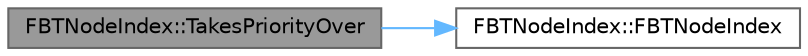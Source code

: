 digraph "FBTNodeIndex::TakesPriorityOver"
{
 // INTERACTIVE_SVG=YES
 // LATEX_PDF_SIZE
  bgcolor="transparent";
  edge [fontname=Helvetica,fontsize=10,labelfontname=Helvetica,labelfontsize=10];
  node [fontname=Helvetica,fontsize=10,shape=box,height=0.2,width=0.4];
  rankdir="LR";
  Node1 [id="Node000001",label="FBTNodeIndex::TakesPriorityOver",height=0.2,width=0.4,color="gray40", fillcolor="grey60", style="filled", fontcolor="black",tooltip=" "];
  Node1 -> Node2 [id="edge1_Node000001_Node000002",color="steelblue1",style="solid",tooltip=" "];
  Node2 [id="Node000002",label="FBTNodeIndex::FBTNodeIndex",height=0.2,width=0.4,color="grey40", fillcolor="white", style="filled",URL="$d4/da8/structFBTNodeIndex.html#a56587d80ed065add3e95e02455d17591",tooltip=" "];
}
